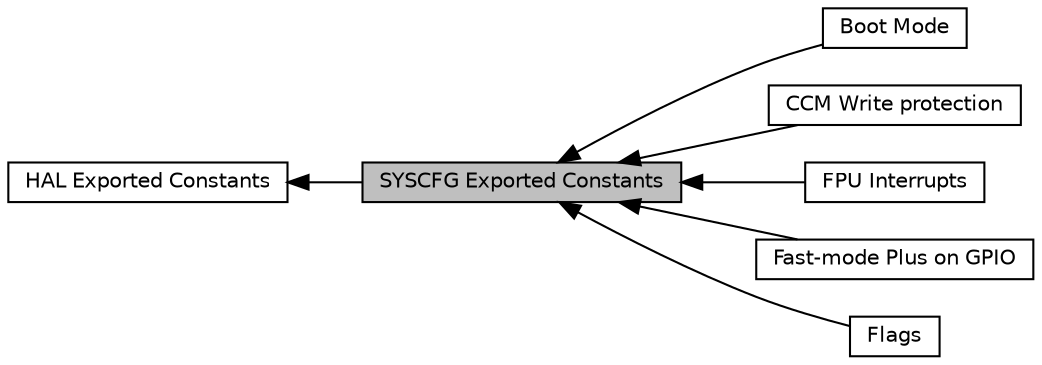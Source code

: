 digraph "SYSCFG Exported Constants"
{
  edge [fontname="Helvetica",fontsize="10",labelfontname="Helvetica",labelfontsize="10"];
  node [fontname="Helvetica",fontsize="10",shape=box];
  rankdir=LR;
  Node2 [label="HAL Exported Constants",height=0.2,width=0.4,color="black", fillcolor="white", style="filled",URL="$group__HAL__Exported__Constants.html",tooltip=" "];
  Node3 [label="Boot Mode",height=0.2,width=0.4,color="black", fillcolor="white", style="filled",URL="$group__SYSCFG__BootMode.html",tooltip=" "];
  Node5 [label="CCM Write protection",height=0.2,width=0.4,color="black", fillcolor="white", style="filled",URL="$group__SYSCFG__CCMSRAMWRP.html",tooltip=" "];
  Node1 [label="SYSCFG Exported Constants",height=0.2,width=0.4,color="black", fillcolor="grey75", style="filled", fontcolor="black",tooltip=" "];
  Node4 [label="FPU Interrupts",height=0.2,width=0.4,color="black", fillcolor="white", style="filled",URL="$group__SYSCFG__FPU__Interrupts.html",tooltip=" "];
  Node7 [label="Fast-mode Plus on GPIO",height=0.2,width=0.4,color="black", fillcolor="white", style="filled",URL="$group__SYSCFG__FastModePlus__GPIO.html",tooltip=" "];
  Node6 [label="Flags",height=0.2,width=0.4,color="black", fillcolor="white", style="filled",URL="$group__SYSCFG__flags__definition.html",tooltip=" "];
  Node2->Node1 [shape=plaintext, dir="back", style="solid"];
  Node1->Node3 [shape=plaintext, dir="back", style="solid"];
  Node1->Node4 [shape=plaintext, dir="back", style="solid"];
  Node1->Node5 [shape=plaintext, dir="back", style="solid"];
  Node1->Node6 [shape=plaintext, dir="back", style="solid"];
  Node1->Node7 [shape=plaintext, dir="back", style="solid"];
}
